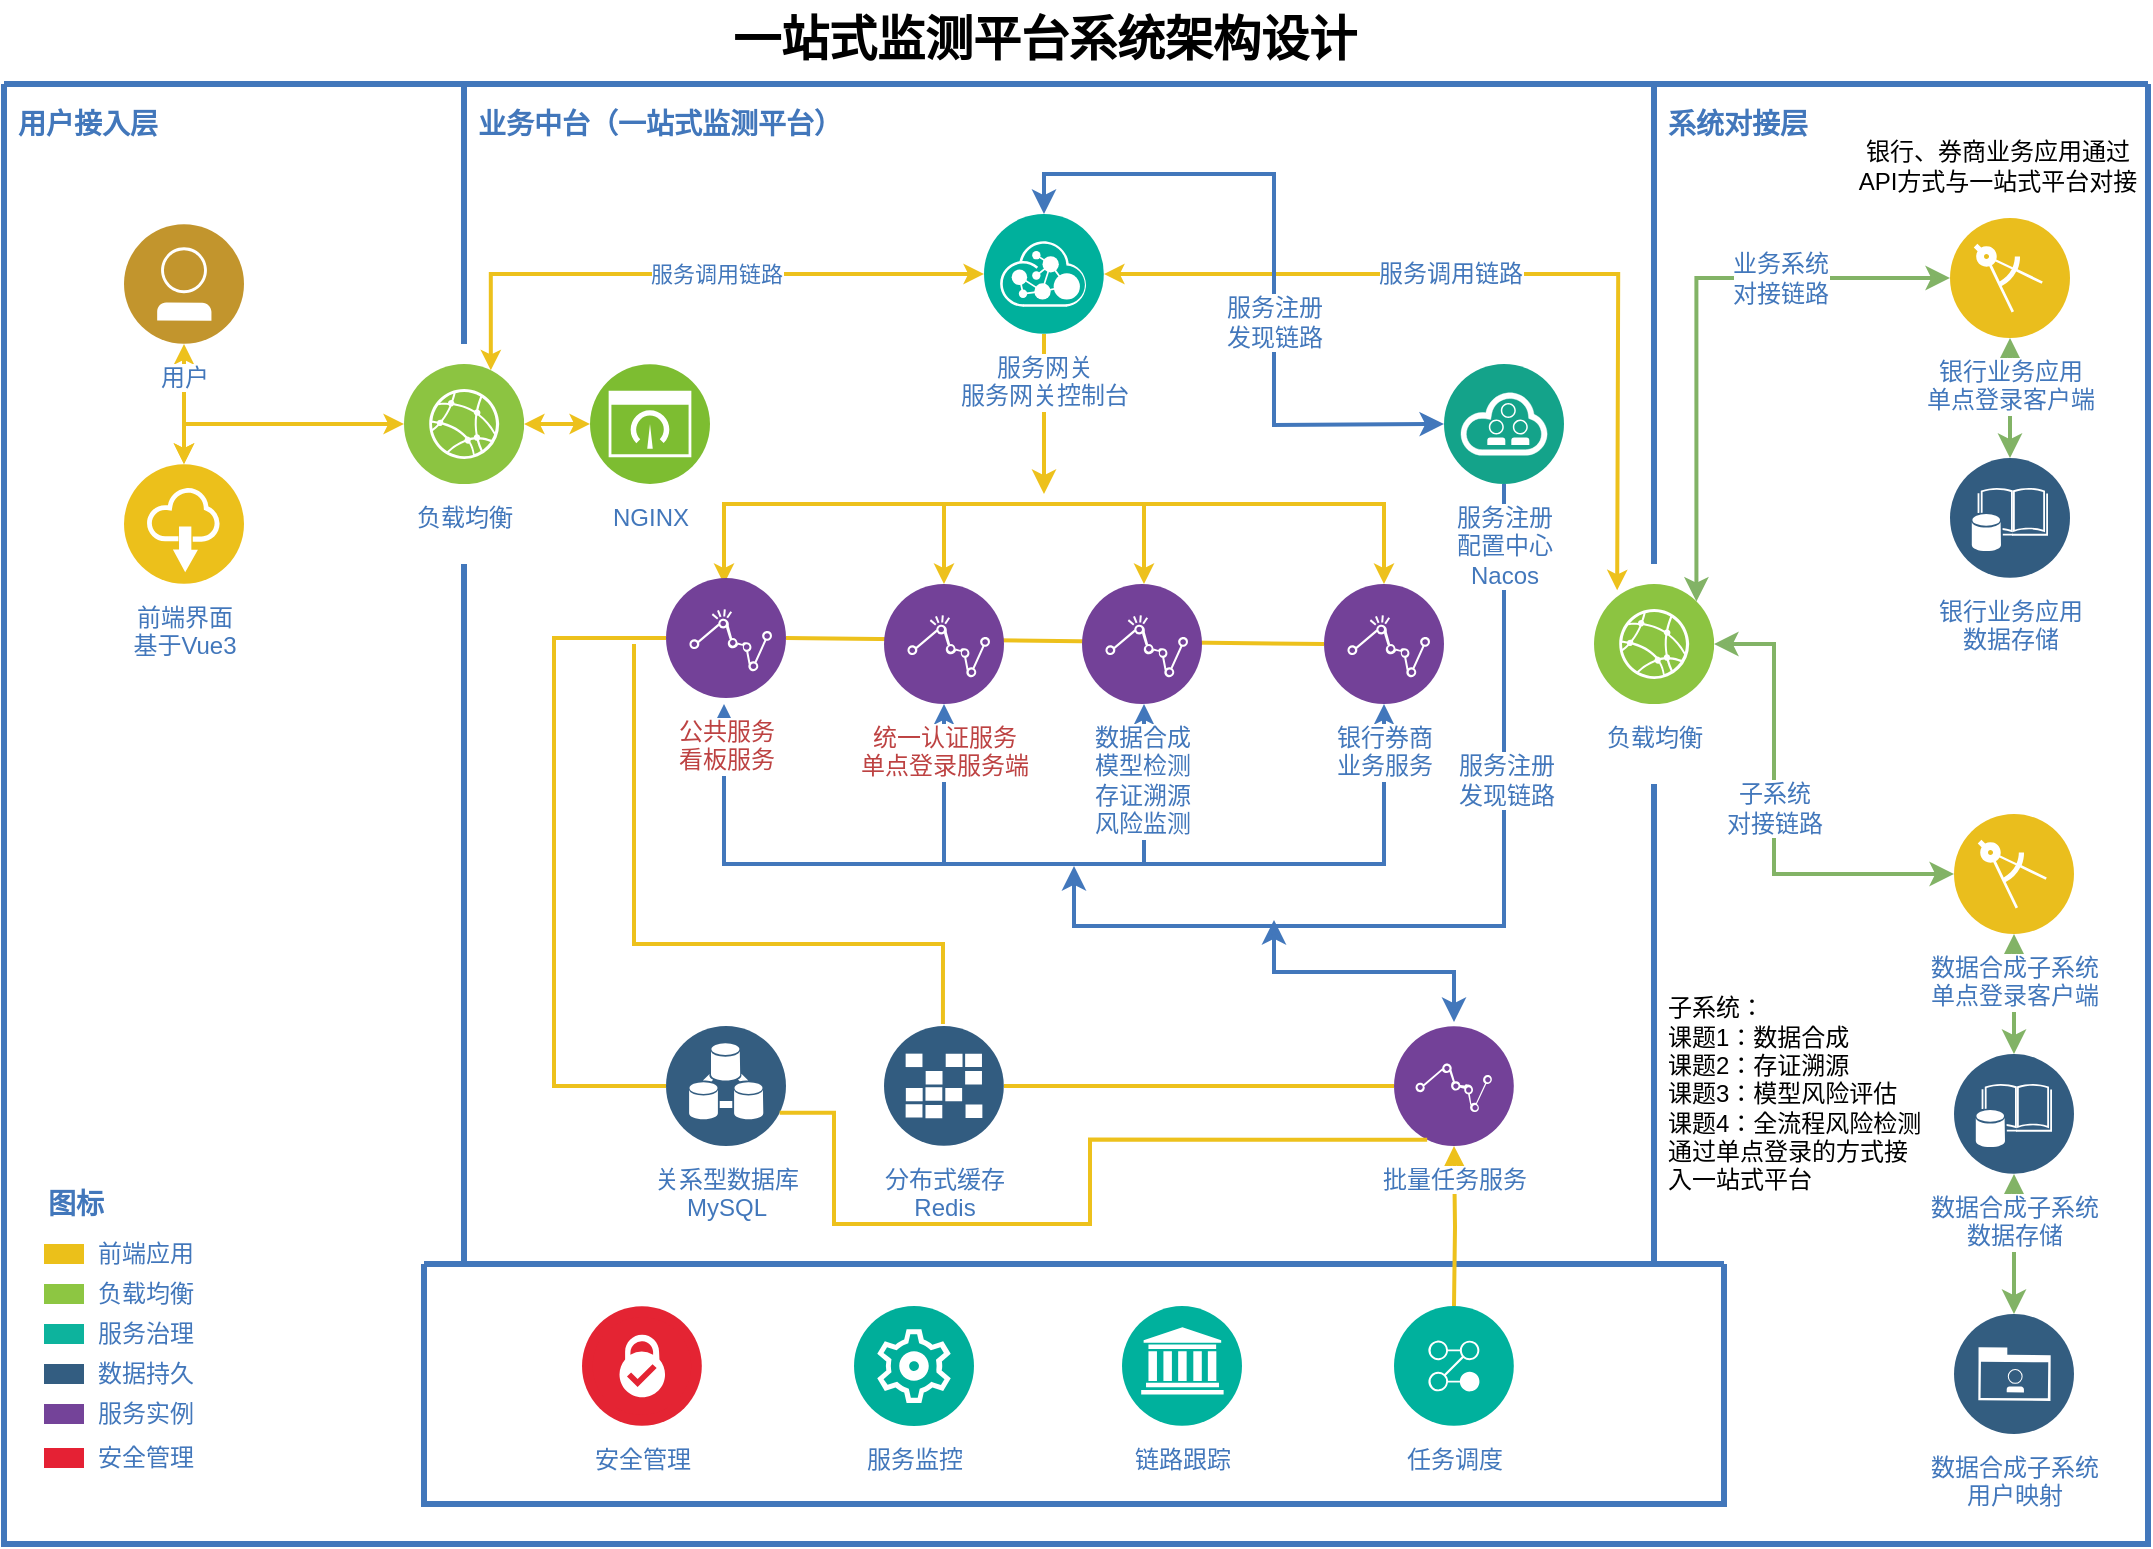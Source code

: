 <mxfile version="24.8.3">
  <diagram id="2f404044-711c-603c-8f00-f6bb4c023d3c" name="Page-1">
    <mxGraphModel dx="1306" dy="722" grid="0" gridSize="10" guides="1" tooltips="1" connect="1" arrows="1" fold="1" page="1" pageScale="1" pageWidth="1169" pageHeight="827" background="none" math="0" shadow="0">
      <root>
        <mxCell id="0" />
        <mxCell id="1" parent="0" />
        <mxCell id="21" value="" style="swimlane;shadow=0;strokeColor=#4277BB;fillColor=#ffffff;fontColor=none;align=right;startSize=0;collapsible=0;noLabel=1;strokeWidth=3;" parent="1" vertex="1">
          <mxGeometry x="49" y="51" width="1072" height="730" as="geometry" />
        </mxCell>
        <mxCell id="9FPDRN5Og9MOIQTKryaw-105" value="" style="endArrow=none;html=1;rounded=0;exitX=1;exitY=0.5;exitDx=0;exitDy=0;entryX=0;entryY=0.5;entryDx=0;entryDy=0;strokeColor=#edc11c;strokeWidth=2;" parent="21" source="9FPDRN5Og9MOIQTKryaw-95" target="10" edge="1">
          <mxGeometry width="50" height="50" relative="1" as="geometry">
            <mxPoint x="390" y="330" as="sourcePoint" />
            <mxPoint x="440" y="280" as="targetPoint" />
          </mxGeometry>
        </mxCell>
        <mxCell id="23" style="edgeStyle=orthogonalEdgeStyle;rounded=0;html=1;labelBackgroundColor=#ffffff;jettySize=auto;orthogonalLoop=1;strokeColor=#EDC11C;fontColor=#000000;startArrow=classic;startFill=1;strokeWidth=2;endSize=4;startSize=4;" parent="21" source="2" target="3" edge="1">
          <mxGeometry relative="1" as="geometry" />
        </mxCell>
        <mxCell id="31" style="edgeStyle=orthogonalEdgeStyle;rounded=0;html=1;entryX=0.25;entryY=0;labelBackgroundColor=#ffffff;jettySize=auto;orthogonalLoop=1;strokeColor=#EDC11C;fontColor=#000000;startArrow=classic;strokeWidth=2;endSize=4;startSize=4;" parent="21" source="6" edge="1">
          <mxGeometry relative="1" as="geometry">
            <mxPoint x="806.584" y="253.167" as="targetPoint" />
          </mxGeometry>
        </mxCell>
        <mxCell id="jU6cq3XHtNQqyiMAm8es-71" value="&lt;font color=&quot;#4277bb&quot; style=&quot;font-size: 12px;&quot;&gt;服务调用链路&lt;/font&gt;" style="edgeLabel;html=1;align=center;verticalAlign=middle;resizable=0;points=[];" parent="31" vertex="1" connectable="0">
          <mxGeometry x="-0.167" relative="1" as="geometry">
            <mxPoint as="offset" />
          </mxGeometry>
        </mxCell>
        <mxCell id="32" style="edgeStyle=orthogonalEdgeStyle;rounded=0;html=1;entryX=0.75;entryY=0;labelBackgroundColor=#ffffff;jettySize=auto;orthogonalLoop=1;strokeColor=#EDC11C;fontColor=#000000;startArrow=classic;strokeWidth=2;endSize=4;startSize=4;" parent="21" source="6" target="5" edge="1">
          <mxGeometry relative="1" as="geometry">
            <Array as="points">
              <mxPoint x="243" y="95" />
            </Array>
          </mxGeometry>
        </mxCell>
        <mxCell id="9FPDRN5Og9MOIQTKryaw-115" value="&lt;font color=&quot;#4277bb&quot;&gt;服务调用链路&lt;/font&gt;" style="edgeLabel;html=1;align=center;verticalAlign=middle;resizable=0;points=[];" parent="32" vertex="1" connectable="0">
          <mxGeometry x="-0.097" relative="1" as="geometry">
            <mxPoint x="-1" as="offset" />
          </mxGeometry>
        </mxCell>
        <mxCell id="27" style="edgeStyle=orthogonalEdgeStyle;rounded=0;html=1;labelBackgroundColor=#ffffff;jettySize=auto;orthogonalLoop=1;strokeColor=#4277BB;fontColor=#000000;strokeWidth=2;endSize=4;startSize=4;startArrow=classic;startFill=1;" parent="21" target="10" edge="1">
          <mxGeometry relative="1" as="geometry">
            <Array as="points">
              <mxPoint x="360" y="390" />
              <mxPoint x="690" y="390" />
            </Array>
            <mxPoint x="360" y="310" as="sourcePoint" />
          </mxGeometry>
        </mxCell>
        <mxCell id="29" style="edgeStyle=orthogonalEdgeStyle;rounded=0;html=1;labelBackgroundColor=#ffffff;jettySize=auto;orthogonalLoop=1;strokeColor=#EDC11C;fontColor=#000000;startArrow=classic;strokeWidth=2;endSize=4;startSize=4;" parent="21" target="10" edge="1">
          <mxGeometry relative="1" as="geometry">
            <Array as="points">
              <mxPoint x="360" y="210" />
              <mxPoint x="690" y="210" />
            </Array>
            <mxPoint x="360" y="250" as="sourcePoint" />
          </mxGeometry>
        </mxCell>
        <mxCell id="28" style="edgeStyle=orthogonalEdgeStyle;rounded=0;html=1;labelBackgroundColor=#ffffff;jettySize=auto;orthogonalLoop=1;strokeColor=#4277BB;fontColor=#000000;strokeWidth=2;endSize=4;startSize=4;startArrow=classic;startFill=1;" parent="21" source="8" edge="1">
          <mxGeometry relative="1" as="geometry">
            <Array as="points">
              <mxPoint x="470" y="390" />
              <mxPoint x="570" y="390" />
            </Array>
            <mxPoint x="570" y="310" as="targetPoint" />
          </mxGeometry>
        </mxCell>
        <mxCell id="30" style="edgeStyle=orthogonalEdgeStyle;rounded=0;html=1;labelBackgroundColor=#ffffff;jettySize=auto;orthogonalLoop=1;strokeColor=#EDC11C;fontColor=#000000;startArrow=classic;strokeWidth=2;endSize=4;startSize=4;" parent="21" source="8" edge="1">
          <mxGeometry relative="1" as="geometry">
            <Array as="points">
              <mxPoint x="470" y="210" />
              <mxPoint x="570" y="210" />
            </Array>
            <mxPoint x="570" y="250" as="targetPoint" />
          </mxGeometry>
        </mxCell>
        <mxCell id="2" value="用户" style="aspect=fixed;perimeter=ellipsePerimeter;html=1;align=center;shadow=0;dashed=0;image;image=img/lib/ibm/users/user.svg;strokeColor=#FF0000;fillColor=#FFFF66;gradientColor=none;fontColor=#4277BB;labelBackgroundColor=#ffffff;fontSize=12;spacingTop=3;" parent="21" vertex="1">
          <mxGeometry x="60" y="70" width="60" height="60" as="geometry" />
        </mxCell>
        <mxCell id="62" style="edgeStyle=orthogonalEdgeStyle;rounded=0;html=1;labelBackgroundColor=#ffffff;startArrow=classic;startFill=1;startSize=4;endSize=4;jettySize=auto;orthogonalLoop=1;strokeColor=#EDC11C;strokeWidth=2;fontSize=12;fontColor=#4277BB;" parent="21" source="3" target="5" edge="1">
          <mxGeometry relative="1" as="geometry">
            <Array as="points">
              <mxPoint x="90" y="170" />
            </Array>
          </mxGeometry>
        </mxCell>
        <mxCell id="3" value="前端界面&lt;div&gt;基于Vue3&lt;/div&gt;" style="aspect=fixed;perimeter=ellipsePerimeter;html=1;align=center;shadow=0;dashed=0;image;image=img/lib/ibm/applications/saas_applications.svg;strokeColor=#FF0000;fillColor=#FFFF66;gradientColor=none;fontColor=#4277BB;labelBackgroundColor=#ffffff;spacingTop=3;" parent="21" vertex="1">
          <mxGeometry x="60" y="190" width="60" height="60" as="geometry" />
        </mxCell>
        <mxCell id="5" value="负载均衡" style="aspect=fixed;perimeter=ellipsePerimeter;html=1;align=center;shadow=0;dashed=0;image;image=img/lib/ibm/infrastructure/edge_services.svg;strokeColor=#FF0000;fillColor=#FFFF66;gradientColor=none;fontColor=#4277BB;labelBackgroundColor=#ffffff;spacingTop=3;" parent="21" vertex="1">
          <mxGeometry x="200" y="140" width="60" height="60" as="geometry" />
        </mxCell>
        <mxCell id="9FPDRN5Og9MOIQTKryaw-71" value="" style="edgeStyle=orthogonalEdgeStyle;rounded=0;orthogonalLoop=1;jettySize=auto;html=1;strokeWidth=2;strokeColor=#edc11c;" parent="21" source="6" edge="1">
          <mxGeometry relative="1" as="geometry">
            <mxPoint x="520" y="205" as="targetPoint" />
          </mxGeometry>
        </mxCell>
        <mxCell id="6" value="服务网关&lt;div&gt;服务网关控制台&lt;/div&gt;" style="aspect=fixed;perimeter=ellipsePerimeter;html=1;align=center;shadow=0;dashed=0;image;image=img/lib/ibm/management/api_management.svg;strokeColor=#FF0000;fillColor=#FFFF66;gradientColor=none;fontColor=#4277BB;labelBackgroundColor=#ffffff;spacingTop=3;" parent="21" vertex="1">
          <mxGeometry x="490" y="65" width="60" height="60" as="geometry" />
        </mxCell>
        <mxCell id="8" value="&lt;font color=&quot;#bd4242&quot;&gt;统一认证服务&lt;/font&gt;&lt;div&gt;&lt;font color=&quot;#bd4242&quot;&gt;单点登录服务端&lt;/font&gt;&lt;/div&gt;" style="aspect=fixed;perimeter=ellipsePerimeter;html=1;align=center;shadow=0;dashed=0;image;image=img/lib/ibm/analytics/analytics.svg;strokeColor=#FF0000;fillColor=#FFFF66;gradientColor=none;fontColor=#4277BB;labelBackgroundColor=#ffffff;spacingTop=3;" parent="21" vertex="1">
          <mxGeometry x="440" y="250" width="60" height="60" as="geometry" />
        </mxCell>
        <mxCell id="10" value="银行券商&lt;div&gt;业务服务&lt;/div&gt;" style="aspect=fixed;perimeter=ellipsePerimeter;html=1;align=center;shadow=0;dashed=0;image;image=img/lib/ibm/analytics/analytics.svg;strokeColor=#FF0000;fillColor=#FFFF66;gradientColor=none;fontColor=#4277BB;labelBackgroundColor=#ffffff;spacingTop=3;" parent="21" vertex="1">
          <mxGeometry x="660" y="250" width="60" height="60" as="geometry" />
        </mxCell>
        <mxCell id="12" value="关系型数据库&lt;div&gt;MySQL&lt;/div&gt;" style="aspect=fixed;perimeter=ellipsePerimeter;html=1;align=center;shadow=0;dashed=0;image;image=img/lib/ibm/data/device_registry.svg;strokeColor=#FF0000;fillColor=#FFFF66;gradientColor=none;fontColor=#4277BB;labelBackgroundColor=#ffffff;spacingTop=3;" parent="21" vertex="1">
          <mxGeometry x="331" y="471" width="60" height="60" as="geometry" />
        </mxCell>
        <mxCell id="9FPDRN5Og9MOIQTKryaw-79" value="" style="edgeStyle=orthogonalEdgeStyle;rounded=0;orthogonalLoop=1;jettySize=auto;html=1;startArrow=classic;startFill=1;fillColor=#d5e8d4;strokeColor=#82b366;strokeWidth=2;" parent="21" source="15" target="16" edge="1">
          <mxGeometry relative="1" as="geometry" />
        </mxCell>
        <mxCell id="9FPDRN5Og9MOIQTKryaw-80" value="" style="edgeStyle=orthogonalEdgeStyle;rounded=0;orthogonalLoop=1;jettySize=auto;html=1;startArrow=classic;startFill=1;exitX=0;exitY=0.5;exitDx=0;exitDy=0;fillColor=#d5e8d4;strokeColor=#82b366;strokeWidth=2;" parent="21" source="15" target="9FPDRN5Og9MOIQTKryaw-77" edge="1">
          <mxGeometry relative="1" as="geometry">
            <Array as="points">
              <mxPoint x="885" y="395" />
              <mxPoint x="885" y="280" />
            </Array>
          </mxGeometry>
        </mxCell>
        <mxCell id="9FPDRN5Og9MOIQTKryaw-117" value="&lt;font style=&quot;font-size: 12px;&quot; color=&quot;#4277bb&quot;&gt;子系统&lt;/font&gt;&lt;div style=&quot;font-size: 12px;&quot;&gt;&lt;font style=&quot;font-size: 12px;&quot; color=&quot;#4277bb&quot;&gt;对接链路&lt;/font&gt;&lt;/div&gt;" style="edgeLabel;html=1;align=center;verticalAlign=middle;resizable=0;points=[];" parent="9FPDRN5Og9MOIQTKryaw-80" vertex="1" connectable="0">
          <mxGeometry x="0.048" relative="1" as="geometry">
            <mxPoint as="offset" />
          </mxGeometry>
        </mxCell>
        <mxCell id="15" value="数据合成子系统&lt;div&gt;单点登录客户端&lt;/div&gt;" style="aspect=fixed;perimeter=ellipsePerimeter;html=1;align=center;shadow=0;dashed=0;image;image=img/lib/ibm/applications/enterprise_applications.svg;strokeColor=#FF0000;fillColor=#FFFF66;gradientColor=none;fontColor=#4277BB;labelBackgroundColor=#ffffff;spacingTop=3;" parent="21" vertex="1">
          <mxGeometry x="975" y="365" width="60" height="60" as="geometry" />
        </mxCell>
        <mxCell id="9FPDRN5Og9MOIQTKryaw-78" value="" style="edgeStyle=orthogonalEdgeStyle;rounded=0;orthogonalLoop=1;jettySize=auto;html=1;startArrow=classic;startFill=1;fillColor=#d5e8d4;strokeColor=#82b366;strokeWidth=2;" parent="21" source="16" target="17" edge="1">
          <mxGeometry relative="1" as="geometry" />
        </mxCell>
        <mxCell id="16" value="数据合成子系统&lt;div&gt;数据存储&lt;/div&gt;" style="aspect=fixed;perimeter=ellipsePerimeter;html=1;align=center;shadow=0;dashed=0;image;image=img/lib/ibm/data/enterprise_data.svg;strokeColor=#FF0000;fillColor=#FFFF66;gradientColor=none;fontColor=#4277BB;labelBackgroundColor=#ffffff;spacingTop=3;" parent="21" vertex="1">
          <mxGeometry x="975" y="485" width="60" height="60" as="geometry" />
        </mxCell>
        <mxCell id="17" value="数据合成子系统&lt;div&gt;用户映射&lt;/div&gt;" style="aspect=fixed;perimeter=ellipsePerimeter;html=1;align=center;shadow=0;dashed=0;image;image=img/lib/ibm/data/enterprise_user_directory.svg;strokeColor=#FF0000;fillColor=#FFFF66;gradientColor=none;fontColor=#4277BB;labelBackgroundColor=#ffffff;spacingTop=3;" parent="21" vertex="1">
          <mxGeometry x="975" y="615" width="60" height="60" as="geometry" />
        </mxCell>
        <mxCell id="39" value="" style="swimlane;shadow=0;labelBackgroundColor=#007FFF;strokeColor=#4277BB;fillColor=none;gradientColor=none;fontColor=#000000;align=right;collapsible=0;startSize=0;strokeWidth=3;" parent="21" vertex="1">
          <mxGeometry x="210" y="590" width="650" height="120" as="geometry" />
        </mxCell>
        <mxCell id="18" value="安全管理" style="aspect=fixed;perimeter=ellipsePerimeter;html=1;align=center;shadow=0;dashed=0;image;image=img/lib/ibm/blockchain/certificate_authority.svg;strokeColor=#FF0000;fillColor=#FFFF66;gradientColor=none;fontColor=#4277BB;labelBackgroundColor=#ffffff;spacingTop=3;" parent="39" vertex="1">
          <mxGeometry x="79" y="21" width="60" height="60" as="geometry" />
        </mxCell>
        <mxCell id="19" value="链路跟踪" style="aspect=fixed;perimeter=ellipsePerimeter;html=1;align=center;shadow=0;dashed=0;image;image=img/lib/ibm/management/information_governance.svg;strokeColor=#FF0000;fillColor=#FFFF66;gradientColor=none;fontColor=#4277BB;labelBackgroundColor=#ffffff;spacingTop=3;" parent="39" vertex="1">
          <mxGeometry x="349" y="21" width="60" height="60" as="geometry" />
        </mxCell>
        <mxCell id="20" value="服务监控" style="aspect=fixed;perimeter=ellipsePerimeter;html=1;align=center;shadow=0;dashed=0;image;image=img/lib/ibm/management/cluster_management.svg;strokeColor=#FF0000;fillColor=#FFFF66;gradientColor=none;fontColor=#4277BB;labelBackgroundColor=#ffffff;spacingTop=3;" parent="39" vertex="1">
          <mxGeometry x="215" y="21" width="60" height="60" as="geometry" />
        </mxCell>
        <mxCell id="9FPDRN5Og9MOIQTKryaw-93" value="任务调度" style="image;aspect=fixed;perimeter=ellipsePerimeter;html=1;align=center;shadow=0;dashed=0;fontColor=#4277BB;labelBackgroundColor=default;fontSize=12;spacingTop=3;image=img/lib/ibm/management/process_management.svg;" parent="39" vertex="1">
          <mxGeometry x="485" y="21" width="60" height="60" as="geometry" />
        </mxCell>
        <mxCell id="22" value="用户接入层" style="text;html=1;align=left;verticalAlign=middle;fontColor=#4277BB;shadow=0;dashed=0;strokeColor=none;fillColor=none;labelBackgroundColor=none;fontStyle=1;fontSize=14;spacingLeft=5;" parent="21" vertex="1">
          <mxGeometry y="10" width="150" height="20" as="geometry" />
        </mxCell>
        <mxCell id="43" value="" style="line;strokeWidth=3;direction=south;html=1;shadow=0;labelBackgroundColor=none;fillColor=none;gradientColor=none;fontSize=12;fontColor=#4277BB;align=right;strokeColor=#4277BB;" parent="21" vertex="1">
          <mxGeometry x="225" width="10" height="130" as="geometry" />
        </mxCell>
        <mxCell id="44" value="" style="line;strokeWidth=3;direction=south;html=1;shadow=0;labelBackgroundColor=none;fillColor=none;gradientColor=none;fontSize=12;fontColor=#4277BB;align=right;strokeColor=#4277BB;" parent="21" vertex="1">
          <mxGeometry x="225" y="240" width="10" height="350" as="geometry" />
        </mxCell>
        <mxCell id="46" value="" style="line;strokeWidth=3;direction=south;html=1;shadow=0;labelBackgroundColor=none;fillColor=none;gradientColor=none;fontSize=12;fontColor=#4277BB;align=right;strokeColor=#4277BB;" parent="21" vertex="1">
          <mxGeometry x="820" y="350" width="10" height="240" as="geometry" />
        </mxCell>
        <mxCell id="47" value="" style="line;strokeWidth=3;direction=south;html=1;shadow=0;labelBackgroundColor=none;fillColor=none;gradientColor=none;fontSize=12;fontColor=#4277BB;align=right;strokeColor=#4277BB;" parent="21" vertex="1">
          <mxGeometry x="820" width="10" height="240" as="geometry" />
        </mxCell>
        <mxCell id="48" value="业务中台（一站式监测平台）" style="text;html=1;align=left;verticalAlign=middle;fontColor=#4277BB;shadow=0;dashed=0;strokeColor=none;fillColor=none;labelBackgroundColor=none;fontStyle=1;fontSize=14;spacingLeft=5;" parent="21" vertex="1">
          <mxGeometry x="230" y="10" width="186" height="20" as="geometry" />
        </mxCell>
        <mxCell id="49" value="系统对接层" style="text;html=1;align=left;verticalAlign=middle;fontColor=#4277BB;shadow=0;dashed=0;strokeColor=none;fillColor=none;labelBackgroundColor=none;fontStyle=1;fontSize=14;spacingLeft=5;" parent="21" vertex="1">
          <mxGeometry x="825" y="10" width="185" height="20" as="geometry" />
        </mxCell>
        <mxCell id="50" value="前端应用" style="rounded=0;html=1;shadow=0;labelBackgroundColor=none;strokeColor=none;strokeWidth=2;fillColor=#EBC01A;gradientColor=none;fontSize=12;fontColor=#4277BB;align=left;labelPosition=right;verticalLabelPosition=middle;verticalAlign=middle;spacingLeft=5;" parent="21" vertex="1">
          <mxGeometry x="20" y="580" width="20" height="10" as="geometry" />
        </mxCell>
        <mxCell id="51" value="负载均衡" style="rounded=0;html=1;shadow=0;labelBackgroundColor=none;strokeColor=none;strokeWidth=2;fillColor=#8DC642;gradientColor=none;fontSize=12;fontColor=#4277BB;align=left;labelPosition=right;verticalLabelPosition=middle;verticalAlign=middle;spacingLeft=5;" parent="21" vertex="1">
          <mxGeometry x="20" y="600" width="20" height="10" as="geometry" />
        </mxCell>
        <mxCell id="52" value="服务治理" style="rounded=0;html=1;shadow=0;labelBackgroundColor=none;strokeColor=none;strokeWidth=2;fillColor=#0DB39D;gradientColor=none;fontSize=12;fontColor=#4277BB;align=left;labelPosition=right;verticalLabelPosition=middle;verticalAlign=middle;spacingLeft=5;" parent="21" vertex="1">
          <mxGeometry x="20" y="620" width="20" height="10" as="geometry" />
        </mxCell>
        <mxCell id="53" value="数据持久" style="rounded=0;html=1;shadow=0;labelBackgroundColor=none;strokeColor=none;strokeWidth=2;fillColor=#335D81;gradientColor=none;fontSize=12;fontColor=#4277BB;align=left;labelPosition=right;verticalLabelPosition=middle;verticalAlign=middle;spacingLeft=5;" parent="21" vertex="1">
          <mxGeometry x="20" y="640" width="20" height="10" as="geometry" />
        </mxCell>
        <mxCell id="54" value="服务实例" style="rounded=0;html=1;shadow=0;labelBackgroundColor=none;strokeColor=none;strokeWidth=2;fillColor=#744399;gradientColor=none;fontSize=12;fontColor=#4277BB;align=left;labelPosition=right;verticalLabelPosition=middle;verticalAlign=middle;spacingLeft=5;" parent="21" vertex="1">
          <mxGeometry x="20" y="660" width="20" height="10" as="geometry" />
        </mxCell>
        <mxCell id="56" value="安全管理" style="rounded=0;html=1;shadow=0;labelBackgroundColor=none;strokeColor=none;strokeWidth=2;fillColor=#E52134;gradientColor=none;fontSize=12;fontColor=#4277BB;align=left;labelPosition=right;verticalLabelPosition=middle;verticalAlign=middle;spacingLeft=5;" parent="21" vertex="1">
          <mxGeometry x="20" y="682" width="20" height="10" as="geometry" />
        </mxCell>
        <mxCell id="59" value="图标" style="text;html=1;align=left;verticalAlign=middle;fontColor=#4277BB;shadow=0;dashed=0;strokeColor=none;fillColor=none;labelBackgroundColor=none;fontStyle=1;fontSize=14;spacingLeft=0;" parent="21" vertex="1">
          <mxGeometry x="20" y="550" width="150" height="20" as="geometry" />
        </mxCell>
        <mxCell id="9FPDRN5Og9MOIQTKryaw-68" style="edgeStyle=orthogonalEdgeStyle;rounded=0;orthogonalLoop=1;jettySize=auto;html=1;entryX=0.5;entryY=0;entryDx=0;entryDy=0;startArrow=classic;startFill=1;strokeWidth=2;strokeColor=#4277bb;" parent="21" target="6" edge="1">
          <mxGeometry relative="1" as="geometry">
            <mxPoint x="720" y="170" as="sourcePoint" />
          </mxGeometry>
        </mxCell>
        <mxCell id="jU6cq3XHtNQqyiMAm8es-70" value="&lt;font style=&quot;font-size: 12px;&quot; color=&quot;#4277bb&quot;&gt;服务注册&lt;/font&gt;&lt;div style=&quot;font-size: 12px;&quot;&gt;&lt;font color=&quot;#4277bb&quot;&gt;发现链路&lt;/font&gt;&lt;/div&gt;" style="edgeLabel;html=1;align=center;verticalAlign=middle;resizable=0;points=[];" parent="9FPDRN5Og9MOIQTKryaw-68" vertex="1" connectable="0">
          <mxGeometry x="-0.21" relative="1" as="geometry">
            <mxPoint as="offset" />
          </mxGeometry>
        </mxCell>
        <mxCell id="9FPDRN5Og9MOIQTKryaw-76" value="" style="edgeStyle=orthogonalEdgeStyle;rounded=0;orthogonalLoop=1;jettySize=auto;html=1;strokeColor=#4277bb;strokeWidth=2;" parent="21" edge="1">
          <mxGeometry relative="1" as="geometry">
            <mxPoint x="535" y="391" as="targetPoint" />
            <Array as="points">
              <mxPoint x="750" y="421" />
              <mxPoint x="535" y="421" />
            </Array>
            <mxPoint x="750" y="200" as="sourcePoint" />
          </mxGeometry>
        </mxCell>
        <mxCell id="9FPDRN5Og9MOIQTKryaw-116" value="&lt;font style=&quot;font-size: 12px;&quot; color=&quot;#4277bb&quot;&gt;服务注册&lt;/font&gt;&lt;div style=&quot;font-size: 12px;&quot;&gt;&lt;font style=&quot;font-size: 12px;&quot; color=&quot;#4277bb&quot;&gt;发现链路&lt;/font&gt;&lt;/div&gt;" style="edgeLabel;html=1;align=center;verticalAlign=middle;resizable=0;points=[];" parent="9FPDRN5Og9MOIQTKryaw-76" vertex="1" connectable="0">
          <mxGeometry x="-0.366" y="1" relative="1" as="geometry">
            <mxPoint as="offset" />
          </mxGeometry>
        </mxCell>
        <mxCell id="9FPDRN5Og9MOIQTKryaw-63" value="NGINX" style="image;aspect=fixed;perimeter=ellipsePerimeter;html=1;align=center;shadow=0;dashed=0;fontColor=#4277BB;labelBackgroundColor=default;fontSize=12;spacingTop=3;image=img/lib/ibm/infrastructure/dashboard.svg;" parent="21" vertex="1">
          <mxGeometry x="293" y="140" width="60" height="60" as="geometry" />
        </mxCell>
        <mxCell id="9FPDRN5Og9MOIQTKryaw-65" style="edgeStyle=orthogonalEdgeStyle;rounded=0;html=1;labelBackgroundColor=#ffffff;startArrow=classic;startFill=1;startSize=4;endSize=4;jettySize=auto;orthogonalLoop=1;strokeColor=#EDC11C;strokeWidth=2;fontSize=12;fontColor=#4277BB;exitX=1;exitY=0.5;exitDx=0;exitDy=0;entryX=0;entryY=0.5;entryDx=0;entryDy=0;" parent="21" source="5" target="9FPDRN5Og9MOIQTKryaw-63" edge="1">
          <mxGeometry relative="1" as="geometry">
            <Array as="points" />
            <mxPoint x="220" y="190" as="sourcePoint" />
            <mxPoint x="315" y="171" as="targetPoint" />
          </mxGeometry>
        </mxCell>
        <mxCell id="9FPDRN5Og9MOIQTKryaw-69" value="数据合成&lt;div&gt;模型检测&lt;/div&gt;&lt;div&gt;存证溯源&lt;/div&gt;&lt;div&gt;风险监测&lt;/div&gt;" style="aspect=fixed;perimeter=ellipsePerimeter;html=1;align=center;shadow=0;dashed=0;image;image=img/lib/ibm/analytics/analytics.svg;strokeColor=#FF0000;fillColor=#FFFF66;gradientColor=none;fontColor=#4277BB;labelBackgroundColor=#ffffff;spacingTop=3;" parent="21" vertex="1">
          <mxGeometry x="539" y="250" width="60" height="60" as="geometry" />
        </mxCell>
        <mxCell id="9FPDRN5Og9MOIQTKryaw-77" value="负载均衡" style="aspect=fixed;perimeter=ellipsePerimeter;html=1;align=center;shadow=0;dashed=0;image;image=img/lib/ibm/infrastructure/edge_services.svg;strokeColor=#FF0000;fillColor=#FFFF66;gradientColor=none;fontColor=#4277BB;labelBackgroundColor=#ffffff;spacingTop=3;" parent="21" vertex="1">
          <mxGeometry x="795" y="250" width="60" height="60" as="geometry" />
        </mxCell>
        <mxCell id="9FPDRN5Og9MOIQTKryaw-86" value="" style="edgeStyle=orthogonalEdgeStyle;rounded=0;orthogonalLoop=1;jettySize=auto;html=1;startArrow=classic;startFill=1;fillColor=#d5e8d4;strokeColor=#82b366;strokeWidth=2;" parent="21" source="9FPDRN5Og9MOIQTKryaw-87" target="9FPDRN5Og9MOIQTKryaw-89" edge="1">
          <mxGeometry relative="1" as="geometry" />
        </mxCell>
        <mxCell id="9FPDRN5Og9MOIQTKryaw-91" style="edgeStyle=orthogonalEdgeStyle;rounded=0;orthogonalLoop=1;jettySize=auto;html=1;entryX=1;entryY=0;entryDx=0;entryDy=0;startArrow=classic;startFill=1;fillColor=#d5e8d4;strokeColor=#82b366;strokeWidth=2;" parent="21" source="9FPDRN5Og9MOIQTKryaw-87" target="9FPDRN5Og9MOIQTKryaw-77" edge="1">
          <mxGeometry relative="1" as="geometry" />
        </mxCell>
        <mxCell id="jU6cq3XHtNQqyiMAm8es-65" value="&lt;span style=&quot;color: rgb(66, 119, 187); font-size: 12px;&quot;&gt;业务系统&lt;/span&gt;&lt;div&gt;&lt;span style=&quot;color: rgb(66, 119, 187); font-size: 12px;&quot;&gt;对接链路&lt;/span&gt;&lt;/div&gt;" style="edgeLabel;html=1;align=center;verticalAlign=middle;resizable=0;points=[];" parent="9FPDRN5Og9MOIQTKryaw-91" vertex="1" connectable="0">
          <mxGeometry x="-0.409" relative="1" as="geometry">
            <mxPoint as="offset" />
          </mxGeometry>
        </mxCell>
        <mxCell id="9FPDRN5Og9MOIQTKryaw-87" value="银行业务应用&lt;div&gt;单点登录客户端&lt;/div&gt;" style="aspect=fixed;perimeter=ellipsePerimeter;html=1;align=center;shadow=0;dashed=0;image;image=img/lib/ibm/applications/enterprise_applications.svg;strokeColor=#FF0000;fillColor=#FFFF66;gradientColor=none;fontColor=#4277BB;labelBackgroundColor=#ffffff;spacingTop=3;" parent="21" vertex="1">
          <mxGeometry x="973" y="67" width="60" height="60" as="geometry" />
        </mxCell>
        <mxCell id="9FPDRN5Og9MOIQTKryaw-89" value="银行业务应用&lt;br&gt;&lt;div&gt;数据存储&lt;/div&gt;" style="aspect=fixed;perimeter=ellipsePerimeter;html=1;align=center;shadow=0;dashed=0;image;image=img/lib/ibm/data/enterprise_data.svg;strokeColor=#FF0000;fillColor=#FFFF66;gradientColor=none;fontColor=#4277BB;labelBackgroundColor=#ffffff;spacingTop=3;" parent="21" vertex="1">
          <mxGeometry x="973" y="187" width="60" height="60" as="geometry" />
        </mxCell>
        <mxCell id="9FPDRN5Og9MOIQTKryaw-94" value="分布式缓存&lt;div&gt;Redis&lt;/div&gt;" style="image;aspect=fixed;perimeter=ellipsePerimeter;html=1;align=center;shadow=0;dashed=0;fontColor=#4277BB;labelBackgroundColor=default;fontSize=12;spacingTop=3;image=img/lib/ibm/data/caches.svg;" parent="21" vertex="1">
          <mxGeometry x="440" y="471" width="60" height="60" as="geometry" />
        </mxCell>
        <mxCell id="9FPDRN5Og9MOIQTKryaw-95" value="&lt;font color=&quot;#bd4242&quot;&gt;公共服务&lt;/font&gt;&lt;div&gt;&lt;font color=&quot;#bd4242&quot;&gt;看板服务&lt;/font&gt;&lt;/div&gt;" style="aspect=fixed;perimeter=ellipsePerimeter;html=1;align=center;shadow=0;dashed=0;image;image=img/lib/ibm/analytics/analytics.svg;strokeColor=#FF0000;fillColor=#FFFF66;gradientColor=none;fontColor=#4277BB;labelBackgroundColor=#ffffff;spacingTop=3;" parent="21" vertex="1">
          <mxGeometry x="331" y="247" width="60" height="60" as="geometry" />
        </mxCell>
        <mxCell id="9FPDRN5Og9MOIQTKryaw-96" value="" style="endArrow=none;html=1;rounded=0;entryX=0;entryY=0.5;entryDx=0;entryDy=0;strokeColor=#edc11c;strokeWidth=2;edgeStyle=orthogonalEdgeStyle;exitX=0;exitY=0.5;exitDx=0;exitDy=0;" parent="21" source="9FPDRN5Og9MOIQTKryaw-95" target="12" edge="1">
          <mxGeometry width="50" height="50" relative="1" as="geometry">
            <mxPoint x="359" y="391" as="sourcePoint" />
            <mxPoint x="359" y="471" as="targetPoint" />
            <Array as="points">
              <mxPoint x="275" y="277" />
              <mxPoint x="275" y="501" />
            </Array>
          </mxGeometry>
        </mxCell>
        <mxCell id="9FPDRN5Og9MOIQTKryaw-97" value="" style="endArrow=none;html=1;rounded=0;entryX=0.5;entryY=0;entryDx=0;entryDy=0;strokeColor=#edc11c;strokeWidth=2;edgeStyle=orthogonalEdgeStyle;" parent="21" edge="1">
          <mxGeometry width="50" height="50" relative="1" as="geometry">
            <mxPoint x="315" y="280" as="sourcePoint" />
            <mxPoint x="469.47" y="470" as="targetPoint" />
            <Array as="points">
              <mxPoint x="315" y="300" />
              <mxPoint x="315" y="430" />
              <mxPoint x="469" y="430" />
            </Array>
          </mxGeometry>
        </mxCell>
        <mxCell id="9FPDRN5Og9MOIQTKryaw-100" value="" style="edgeStyle=orthogonalEdgeStyle;rounded=0;orthogonalLoop=1;jettySize=auto;html=1;startArrow=classic;startFill=1;endArrow=none;endFill=0;strokeColor=#edc11c;strokeWidth=2;" parent="21" target="9FPDRN5Og9MOIQTKryaw-93" edge="1">
          <mxGeometry relative="1" as="geometry">
            <mxPoint x="725" y="531" as="sourcePoint" />
          </mxGeometry>
        </mxCell>
        <mxCell id="9FPDRN5Og9MOIQTKryaw-102" value="批量任务服务" style="image;aspect=fixed;perimeter=ellipsePerimeter;html=1;align=center;shadow=0;dashed=0;fontColor=#4277BB;labelBackgroundColor=default;fontSize=12;spacingTop=3;image=img/lib/ibm/analytics/data_repositories.svg;" parent="21" vertex="1">
          <mxGeometry x="695" y="471" width="60" height="60" as="geometry" />
        </mxCell>
        <mxCell id="9FPDRN5Og9MOIQTKryaw-103" value="" style="endArrow=none;html=1;rounded=0;entryX=1;entryY=0.5;entryDx=0;entryDy=0;strokeColor=#edc11c;strokeWidth=2;edgeStyle=orthogonalEdgeStyle;exitX=0;exitY=0.5;exitDx=0;exitDy=0;" parent="21" source="9FPDRN5Og9MOIQTKryaw-102" target="9FPDRN5Og9MOIQTKryaw-94" edge="1">
          <mxGeometry width="50" height="50" relative="1" as="geometry">
            <mxPoint x="645" y="485" as="sourcePoint" />
            <mxPoint x="645" y="565" as="targetPoint" />
          </mxGeometry>
        </mxCell>
        <mxCell id="9FPDRN5Og9MOIQTKryaw-104" value="" style="endArrow=none;html=1;rounded=0;entryX=1;entryY=0.75;entryDx=0;entryDy=0;strokeColor=#edc11c;strokeWidth=2;edgeStyle=orthogonalEdgeStyle;exitX=0.25;exitY=1;exitDx=0;exitDy=0;" parent="21" source="9FPDRN5Og9MOIQTKryaw-102" target="12" edge="1">
          <mxGeometry width="50" height="50" relative="1" as="geometry">
            <mxPoint x="667.5" y="570" as="sourcePoint" />
            <mxPoint x="472.5" y="570" as="targetPoint" />
            <Array as="points">
              <mxPoint x="543" y="528" />
              <mxPoint x="543" y="570" />
              <mxPoint x="415" y="570" />
              <mxPoint x="415" y="514" />
            </Array>
          </mxGeometry>
        </mxCell>
        <mxCell id="BBDyBYY_npvB5Mv4YyLT-62" value="服务注册&lt;div&gt;配置中心&lt;/div&gt;&lt;div&gt;Nacos&lt;/div&gt;" style="image;aspect=fixed;perimeter=ellipsePerimeter;html=1;align=center;shadow=0;dashed=0;fontColor=#4277BB;labelBackgroundColor=default;fontSize=12;spacingTop=3;image=img/lib/ibm/management/cloud_management.svg;" parent="21" vertex="1">
          <mxGeometry x="720" y="140" width="60" height="60" as="geometry" />
        </mxCell>
        <mxCell id="jU6cq3XHtNQqyiMAm8es-63" value="银行、券商业务应用通过API方式与一站式平台对接" style="text;html=1;align=center;verticalAlign=middle;whiteSpace=wrap;rounded=0;" parent="21" vertex="1">
          <mxGeometry x="925" y="20" width="144" height="42" as="geometry" />
        </mxCell>
        <mxCell id="jU6cq3XHtNQqyiMAm8es-64" value="&lt;div&gt;子系统：&lt;/div&gt;课题1：数据合成&lt;div&gt;课题2：存证溯源&lt;/div&gt;&lt;div&gt;课题3：模型风险评估&lt;/div&gt;&lt;div&gt;课题4：全流程风险检测&lt;/div&gt;&lt;div&gt;通过单点登录的方式接入一站式平台&lt;/div&gt;" style="text;html=1;align=left;verticalAlign=middle;whiteSpace=wrap;rounded=0;" parent="21" vertex="1">
          <mxGeometry x="830" y="446" width="133" height="118" as="geometry" />
        </mxCell>
        <mxCell id="9FPDRN5Og9MOIQTKryaw-101" value="" style="endArrow=classic;html=1;rounded=0;exitX=0.5;exitY=0;exitDx=0;exitDy=0;edgeStyle=orthogonalEdgeStyle;startArrow=classic;startFill=1;endFill=1;strokeColor=#4277bb;strokeWidth=2;" parent="1" edge="1">
          <mxGeometry width="50" height="50" relative="1" as="geometry">
            <mxPoint x="774" y="520" as="sourcePoint" />
            <mxPoint x="684" y="469" as="targetPoint" />
            <Array as="points">
              <mxPoint x="774" y="495" />
              <mxPoint x="684" y="495" />
              <mxPoint x="684" y="469" />
            </Array>
          </mxGeometry>
        </mxCell>
        <mxCell id="9FPDRN5Og9MOIQTKryaw-119" value="一站式监测平台系统架构设计" style="text;strokeColor=none;fillColor=none;html=1;fontSize=24;fontStyle=1;verticalAlign=middle;align=center;" parent="1" vertex="1">
          <mxGeometry x="519" y="9" width="100" height="40" as="geometry" />
        </mxCell>
      </root>
    </mxGraphModel>
  </diagram>
</mxfile>
